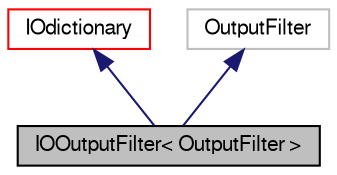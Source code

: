 digraph "IOOutputFilter&lt; OutputFilter &gt;"
{
  bgcolor="transparent";
  edge [fontname="FreeSans",fontsize="10",labelfontname="FreeSans",labelfontsize="10"];
  node [fontname="FreeSans",fontsize="10",shape=record];
  Node18 [label="IOOutputFilter\< OutputFilter \>",height=0.2,width=0.4,color="black", fillcolor="grey75", style="filled", fontcolor="black"];
  Node19 -> Node18 [dir="back",color="midnightblue",fontsize="10",style="solid",fontname="FreeSans"];
  Node19 [label="IOdictionary",height=0.2,width=0.4,color="red",URL="$a26158.html",tooltip="IOdictionary is derived from dictionary and IOobject to give the dictionary automatic IO functionalit..."];
  Node40 -> Node18 [dir="back",color="midnightblue",fontsize="10",style="solid",fontname="FreeSans"];
  Node40 [label="OutputFilter",height=0.2,width=0.4,color="grey75"];
}
